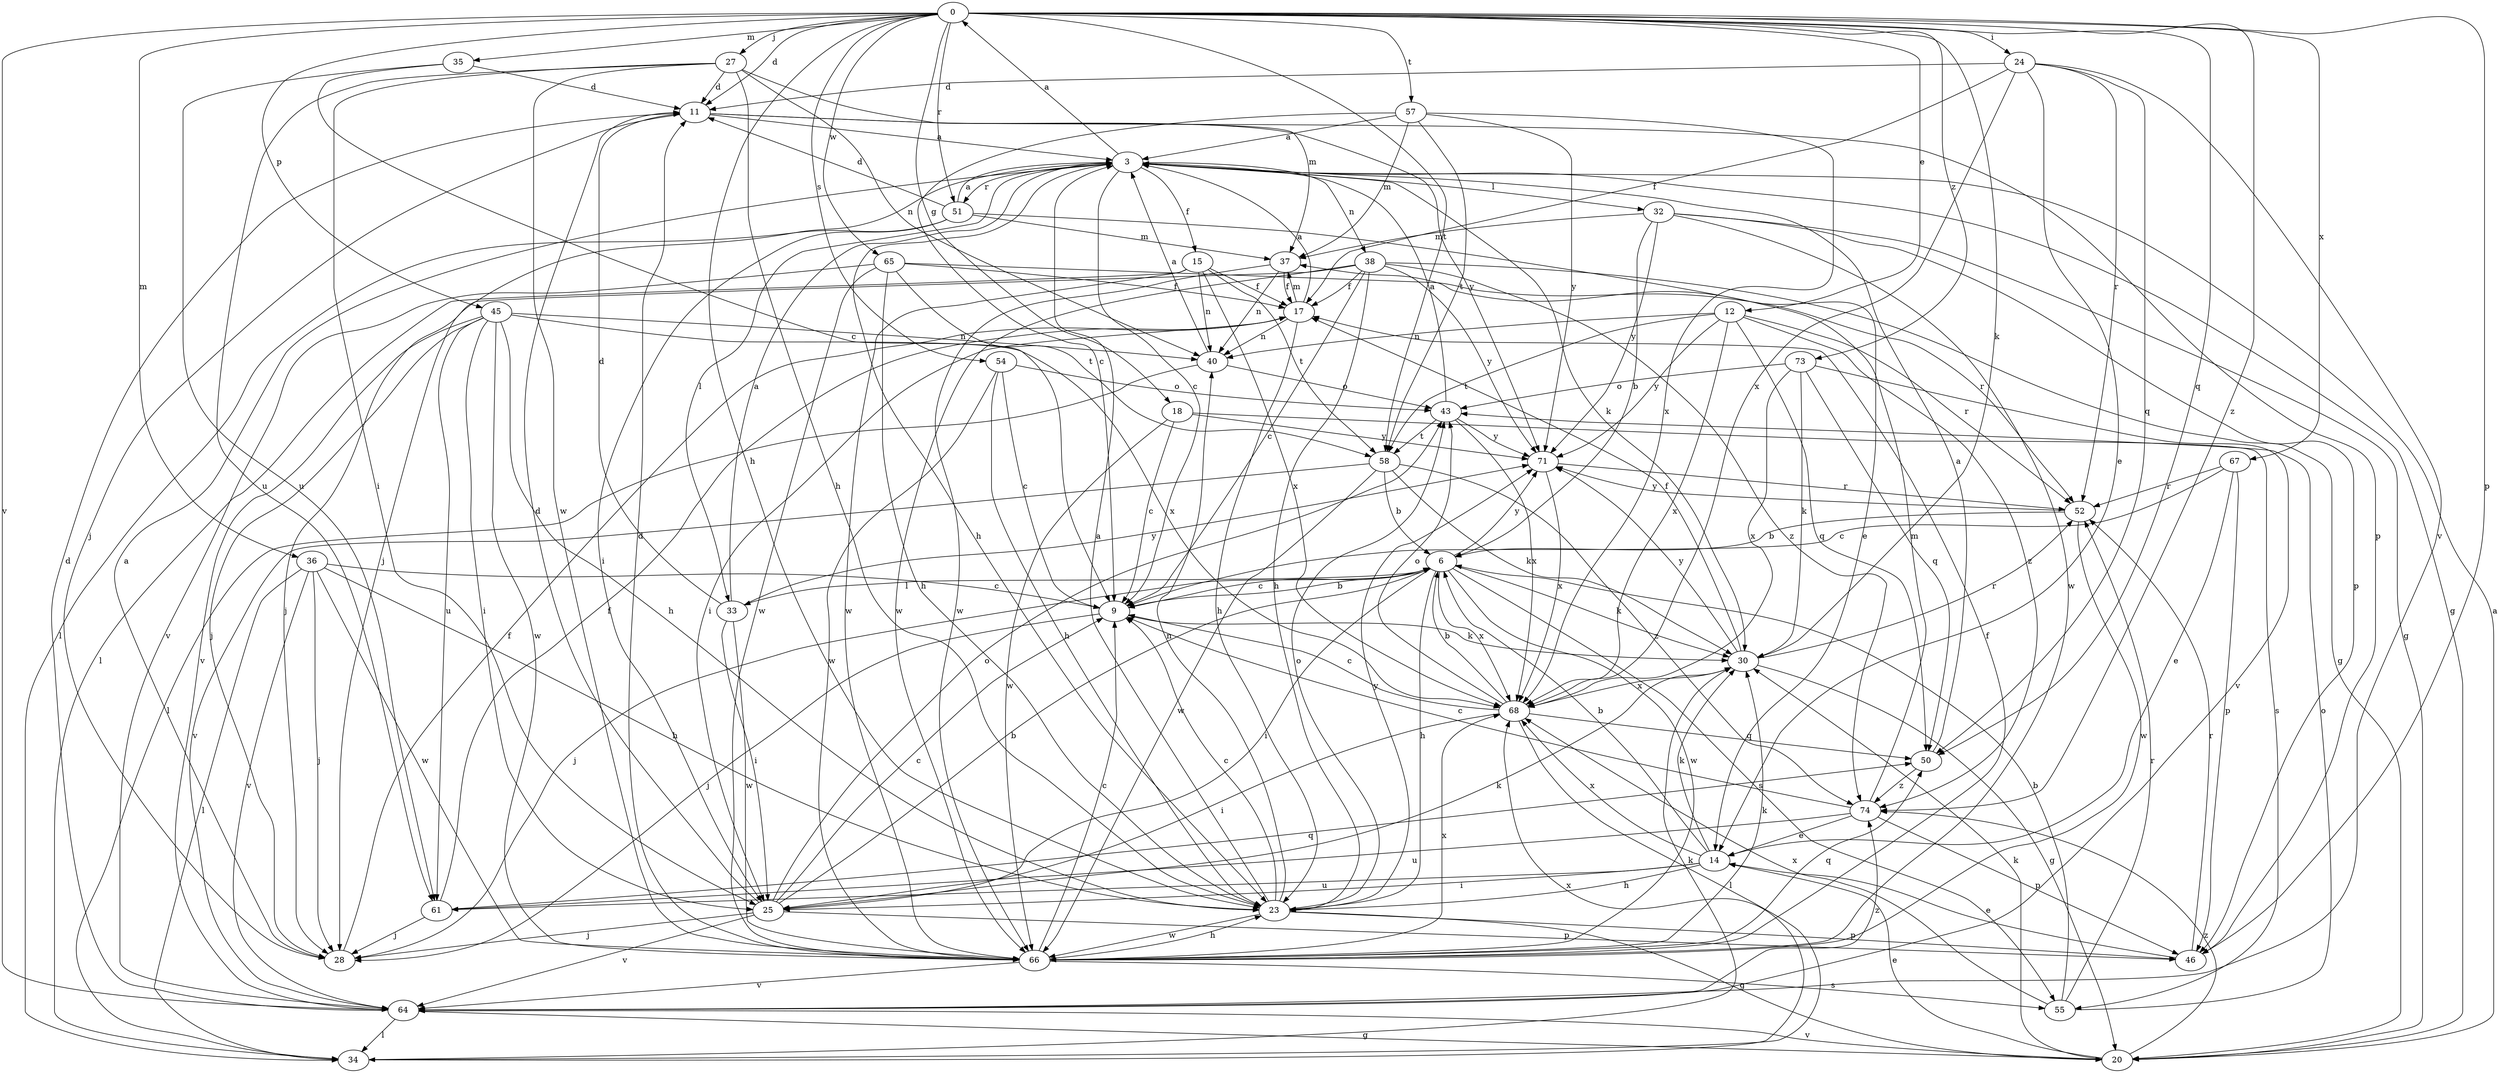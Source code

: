 strict digraph  {
0;
3;
6;
9;
11;
12;
14;
15;
17;
18;
20;
23;
24;
25;
27;
28;
30;
32;
33;
34;
35;
36;
37;
38;
40;
43;
45;
46;
50;
51;
52;
54;
55;
57;
58;
61;
64;
65;
66;
67;
68;
71;
73;
74;
0 -> 11  [label=d];
0 -> 12  [label=e];
0 -> 18  [label=g];
0 -> 23  [label=h];
0 -> 24  [label=i];
0 -> 27  [label=j];
0 -> 30  [label=k];
0 -> 35  [label=m];
0 -> 36  [label=m];
0 -> 45  [label=p];
0 -> 46  [label=p];
0 -> 50  [label=q];
0 -> 51  [label=r];
0 -> 54  [label=s];
0 -> 57  [label=t];
0 -> 58  [label=t];
0 -> 64  [label=v];
0 -> 65  [label=w];
0 -> 67  [label=x];
0 -> 73  [label=z];
0 -> 74  [label=z];
3 -> 0  [label=a];
3 -> 9  [label=c];
3 -> 15  [label=f];
3 -> 20  [label=g];
3 -> 23  [label=h];
3 -> 28  [label=j];
3 -> 30  [label=k];
3 -> 32  [label=l];
3 -> 33  [label=l];
3 -> 38  [label=n];
3 -> 51  [label=r];
6 -> 9  [label=c];
6 -> 23  [label=h];
6 -> 25  [label=i];
6 -> 28  [label=j];
6 -> 30  [label=k];
6 -> 33  [label=l];
6 -> 55  [label=s];
6 -> 66  [label=w];
6 -> 68  [label=x];
6 -> 71  [label=y];
9 -> 6  [label=b];
9 -> 28  [label=j];
9 -> 30  [label=k];
11 -> 3  [label=a];
11 -> 28  [label=j];
11 -> 46  [label=p];
11 -> 71  [label=y];
12 -> 40  [label=n];
12 -> 50  [label=q];
12 -> 52  [label=r];
12 -> 58  [label=t];
12 -> 68  [label=x];
12 -> 71  [label=y];
12 -> 74  [label=z];
14 -> 6  [label=b];
14 -> 23  [label=h];
14 -> 25  [label=i];
14 -> 30  [label=k];
14 -> 61  [label=u];
14 -> 68  [label=x];
15 -> 17  [label=f];
15 -> 34  [label=l];
15 -> 40  [label=n];
15 -> 58  [label=t];
15 -> 66  [label=w];
15 -> 68  [label=x];
17 -> 3  [label=a];
17 -> 23  [label=h];
17 -> 25  [label=i];
17 -> 37  [label=m];
17 -> 40  [label=n];
18 -> 9  [label=c];
18 -> 55  [label=s];
18 -> 66  [label=w];
18 -> 71  [label=y];
20 -> 3  [label=a];
20 -> 14  [label=e];
20 -> 30  [label=k];
20 -> 64  [label=v];
20 -> 74  [label=z];
23 -> 3  [label=a];
23 -> 9  [label=c];
23 -> 20  [label=g];
23 -> 40  [label=n];
23 -> 43  [label=o];
23 -> 46  [label=p];
23 -> 66  [label=w];
23 -> 71  [label=y];
24 -> 11  [label=d];
24 -> 14  [label=e];
24 -> 17  [label=f];
24 -> 50  [label=q];
24 -> 52  [label=r];
24 -> 64  [label=v];
24 -> 68  [label=x];
25 -> 6  [label=b];
25 -> 9  [label=c];
25 -> 11  [label=d];
25 -> 28  [label=j];
25 -> 30  [label=k];
25 -> 43  [label=o];
25 -> 46  [label=p];
25 -> 64  [label=v];
27 -> 11  [label=d];
27 -> 23  [label=h];
27 -> 25  [label=i];
27 -> 37  [label=m];
27 -> 40  [label=n];
27 -> 61  [label=u];
27 -> 66  [label=w];
28 -> 3  [label=a];
28 -> 17  [label=f];
30 -> 17  [label=f];
30 -> 20  [label=g];
30 -> 52  [label=r];
30 -> 68  [label=x];
30 -> 71  [label=y];
32 -> 6  [label=b];
32 -> 20  [label=g];
32 -> 37  [label=m];
32 -> 46  [label=p];
32 -> 66  [label=w];
32 -> 71  [label=y];
33 -> 3  [label=a];
33 -> 11  [label=d];
33 -> 25  [label=i];
33 -> 66  [label=w];
33 -> 71  [label=y];
34 -> 30  [label=k];
34 -> 68  [label=x];
35 -> 9  [label=c];
35 -> 11  [label=d];
35 -> 61  [label=u];
36 -> 9  [label=c];
36 -> 23  [label=h];
36 -> 28  [label=j];
36 -> 34  [label=l];
36 -> 64  [label=v];
36 -> 66  [label=w];
37 -> 17  [label=f];
37 -> 40  [label=n];
37 -> 66  [label=w];
38 -> 9  [label=c];
38 -> 17  [label=f];
38 -> 20  [label=g];
38 -> 23  [label=h];
38 -> 28  [label=j];
38 -> 66  [label=w];
38 -> 71  [label=y];
38 -> 74  [label=z];
40 -> 3  [label=a];
40 -> 34  [label=l];
40 -> 43  [label=o];
43 -> 3  [label=a];
43 -> 58  [label=t];
43 -> 68  [label=x];
43 -> 71  [label=y];
45 -> 23  [label=h];
45 -> 25  [label=i];
45 -> 28  [label=j];
45 -> 40  [label=n];
45 -> 61  [label=u];
45 -> 64  [label=v];
45 -> 66  [label=w];
45 -> 68  [label=x];
46 -> 14  [label=e];
46 -> 52  [label=r];
50 -> 3  [label=a];
50 -> 74  [label=z];
51 -> 3  [label=a];
51 -> 11  [label=d];
51 -> 14  [label=e];
51 -> 25  [label=i];
51 -> 34  [label=l];
51 -> 37  [label=m];
52 -> 6  [label=b];
52 -> 66  [label=w];
52 -> 71  [label=y];
54 -> 9  [label=c];
54 -> 23  [label=h];
54 -> 43  [label=o];
54 -> 66  [label=w];
55 -> 6  [label=b];
55 -> 43  [label=o];
55 -> 52  [label=r];
55 -> 68  [label=x];
57 -> 3  [label=a];
57 -> 9  [label=c];
57 -> 37  [label=m];
57 -> 58  [label=t];
57 -> 68  [label=x];
57 -> 71  [label=y];
58 -> 6  [label=b];
58 -> 30  [label=k];
58 -> 64  [label=v];
58 -> 66  [label=w];
58 -> 74  [label=z];
61 -> 17  [label=f];
61 -> 28  [label=j];
61 -> 50  [label=q];
64 -> 11  [label=d];
64 -> 20  [label=g];
64 -> 34  [label=l];
64 -> 74  [label=z];
65 -> 17  [label=f];
65 -> 23  [label=h];
65 -> 52  [label=r];
65 -> 58  [label=t];
65 -> 64  [label=v];
65 -> 66  [label=w];
66 -> 9  [label=c];
66 -> 11  [label=d];
66 -> 17  [label=f];
66 -> 23  [label=h];
66 -> 30  [label=k];
66 -> 50  [label=q];
66 -> 55  [label=s];
66 -> 64  [label=v];
66 -> 68  [label=x];
67 -> 9  [label=c];
67 -> 14  [label=e];
67 -> 46  [label=p];
67 -> 52  [label=r];
68 -> 6  [label=b];
68 -> 9  [label=c];
68 -> 25  [label=i];
68 -> 34  [label=l];
68 -> 43  [label=o];
68 -> 50  [label=q];
71 -> 52  [label=r];
71 -> 68  [label=x];
73 -> 30  [label=k];
73 -> 43  [label=o];
73 -> 50  [label=q];
73 -> 64  [label=v];
73 -> 68  [label=x];
74 -> 9  [label=c];
74 -> 14  [label=e];
74 -> 37  [label=m];
74 -> 46  [label=p];
74 -> 61  [label=u];
}

